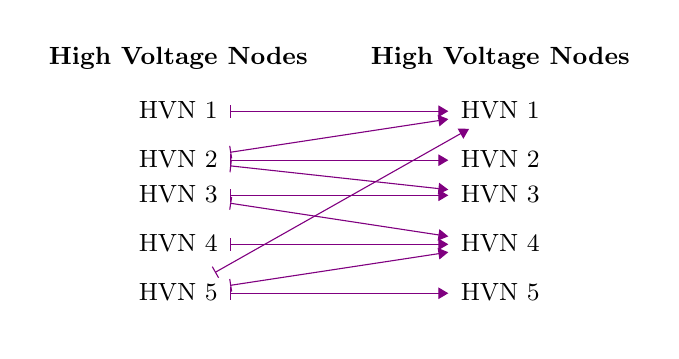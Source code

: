 \begin{tikzpicture}
	\node at (0,0){
		\begin{tikzcd}[font=\small, column sep=0.5cm, row sep=0.5cm, every arrow/.append style={|-Triangle}]
			\textbf{High Voltage Nodes}                                            & \textbf{High Voltage Nodes} \\[-10pt]
			\text{HVN 1}\arrow[r, violet]                                          & \text{HVN 1} \\[-10pt]
			\text{HVN 2}\arrow[ur, violet] \arrow[r, violet] \arrow[dr, violet]    & \text{HVN 2} \\[-15pt]
			\text{HVN 3}\arrow[r, violet] \arrow[dr, violet]                       & \text{HVN 3} \\[-10pt]
			\text{HVN 4}\arrow[r, violet]                                          & \text{HVN 4} \\[-10pt]
			\text{HVN 5}\arrow[uuuur, violet] \arrow[ur, violet] \arrow[r, violet] & \text{HVN 5} \\[-10pt]
		\end{tikzcd}};
\end{tikzpicture}
